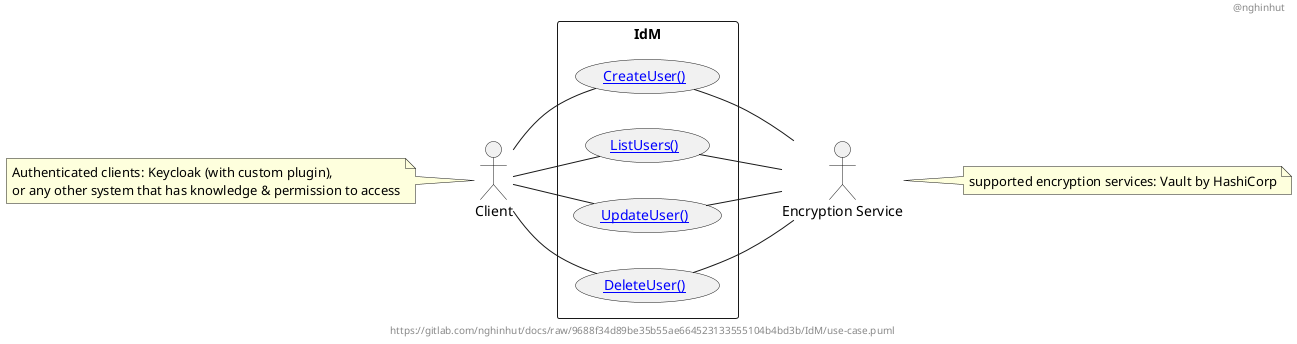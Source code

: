 @startuml
'-----START auto generated metadata please keep comment here to allow auto update-----
'-----DON'T EDIT THIS SECTION, INSTEAD RE-RUN prebuild.sh TO UPDATE-----
header @nghinhut
footer https://gitlab.com/nghinhut/docs/raw/9688f34d89be35b55ae664523133555104b4bd3b/IdM/use-case.puml
'-----END auto generated metadata please keep comment here to allow auto update-----

!$REPO_URL = "https://gitlab.com/nghinhut/docs/raw/master/IdM"
!$PLANTUML_PROXY_URL = "http://www.plantuml.com/plantuml/proxy"
!$BASE_URL = $PLANTUML_PROXY_URL + "?fmt=svg&src=" + $REPO_URL
left to right direction

actor "Client" as client
actor "Encryption Service" as es
rectangle IdM {
    usecase "[[$BASE_URL/uc01.sequence.puml CreateUser()]]" as UC01
    usecase "[[$BASE_URL/uc02.sequence.puml ListUsers()]]" as UC02
    usecase "[[$BASE_URL/uc03.sequence.puml UpdateUser()]]" as UC03
    usecase "[[$BASE_URL/uc04.sequence.puml DeleteUser()]]" as UC04
}


note left of client
    Authenticated clients: Keycloak (with custom plugin),
    or any other system that has knowledge & permission to access
end note


note right of es
    supported encryption services: Vault by HashiCorp
end note


client - UC01
client - UC02
client -- UC03
client -- UC04

UC01 - es
UC02 - es
UC03 -- es
UC04 -- es


@enduml
